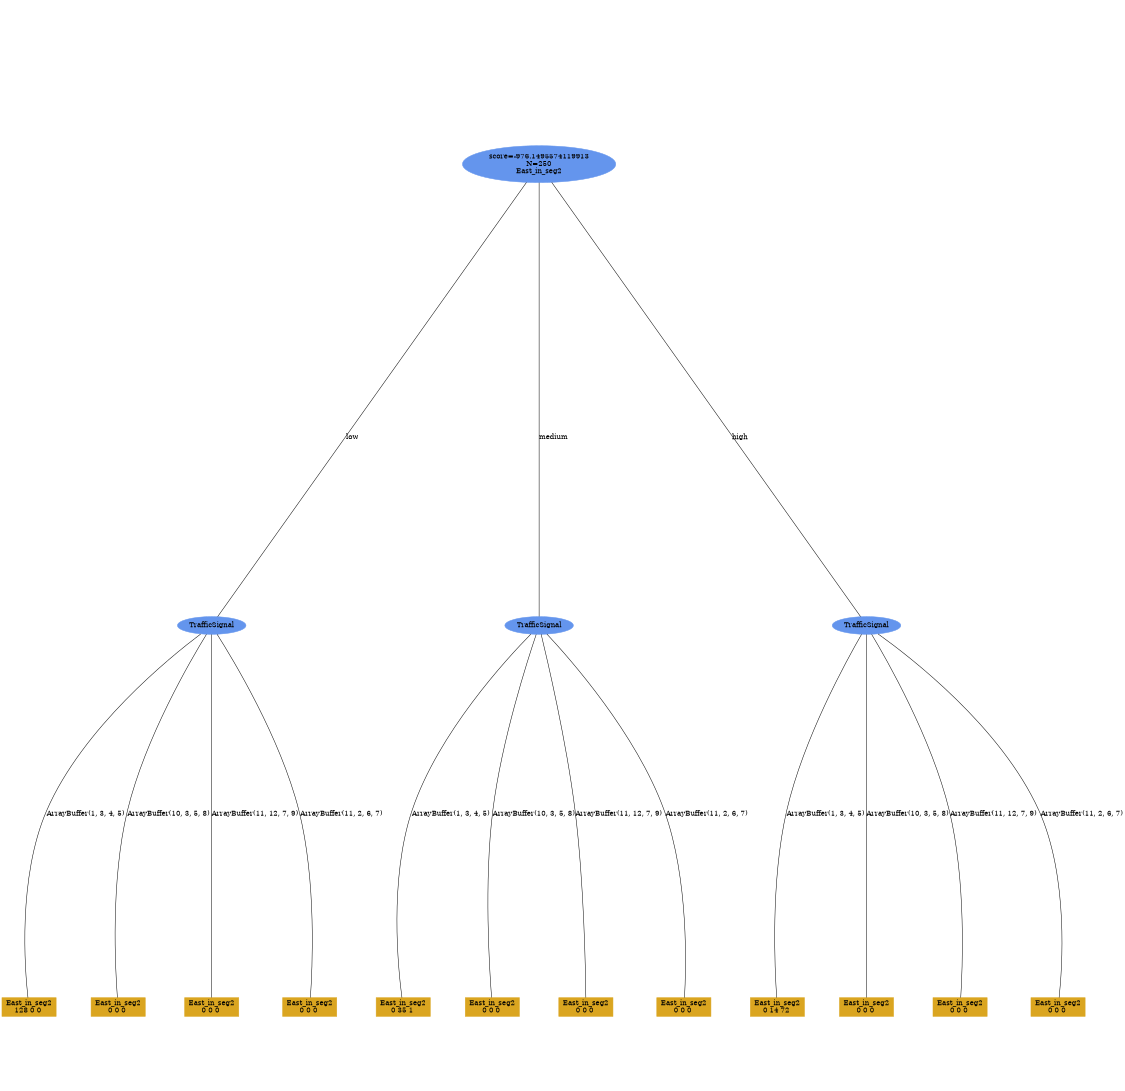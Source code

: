 digraph "DD" {
size = "7.5,10"
ratio=1.0;
center = true;
edge [dir = none];
{ rank = same; node [shape=ellipse, style=filled, color=cornflowerblue];"5366" [label="score=-976.1495574119913\nN=250\nEast_in_seg2"];}
{ rank = same; node [shape=ellipse, style=filled, color=cornflowerblue];"5375" [label="TrafficSignal"];}
{ rank = same; node [shape=ellipse, style=filled, color=cornflowerblue];"5395" [label="TrafficSignal"];}
{ rank = same; node [shape=ellipse, style=filled, color=cornflowerblue];"5385" [label="TrafficSignal"];}
{ rank = same; node [shape=box, style=filled, color=goldenrod];"5376" [label="East_in_seg2\n128 0 0 "];}
{ rank = same; node [shape=box, style=filled, color=goldenrod];"5377" [label="East_in_seg2\n0 0 0 "];}
{ rank = same; node [shape=box, style=filled, color=goldenrod];"5378" [label="East_in_seg2\n0 0 0 "];}
{ rank = same; node [shape=box, style=filled, color=goldenrod];"5379" [label="East_in_seg2\n0 0 0 "];}
{ rank = same; node [shape=box, style=filled, color=goldenrod];"5396" [label="East_in_seg2\n0 35 1 "];}
{ rank = same; node [shape=box, style=filled, color=goldenrod];"5397" [label="East_in_seg2\n0 0 0 "];}
{ rank = same; node [shape=box, style=filled, color=goldenrod];"5398" [label="East_in_seg2\n0 0 0 "];}
{ rank = same; node [shape=box, style=filled, color=goldenrod];"5399" [label="East_in_seg2\n0 0 0 "];}
{ rank = same; node [shape=box, style=filled, color=goldenrod];"5386" [label="East_in_seg2\n0 14 72 "];}
{ rank = same; node [shape=box, style=filled, color=goldenrod];"5387" [label="East_in_seg2\n0 0 0 "];}
{ rank = same; node [shape=box, style=filled, color=goldenrod];"5388" [label="East_in_seg2\n0 0 0 "];}
{ rank = same; node [shape=box, style=filled, color=goldenrod];"5389" [label="East_in_seg2\n0 0 0 "];}
"5366" -> "5375" [label = "low"];
"5366" -> "5395" [label = "medium"];
"5366" -> "5385" [label = "high"];
"5375" -> "5376" [label = "ArrayBuffer(1, 3, 4, 5)"];
"5375" -> "5377" [label = "ArrayBuffer(10, 3, 5, 8)"];
"5375" -> "5378" [label = "ArrayBuffer(11, 12, 7, 9)"];
"5375" -> "5379" [label = "ArrayBuffer(11, 2, 6, 7)"];
"5395" -> "5396" [label = "ArrayBuffer(1, 3, 4, 5)"];
"5395" -> "5397" [label = "ArrayBuffer(10, 3, 5, 8)"];
"5395" -> "5398" [label = "ArrayBuffer(11, 12, 7, 9)"];
"5395" -> "5399" [label = "ArrayBuffer(11, 2, 6, 7)"];
"5385" -> "5386" [label = "ArrayBuffer(1, 3, 4, 5)"];
"5385" -> "5387" [label = "ArrayBuffer(10, 3, 5, 8)"];
"5385" -> "5388" [label = "ArrayBuffer(11, 12, 7, 9)"];
"5385" -> "5389" [label = "ArrayBuffer(11, 2, 6, 7)"];

}
